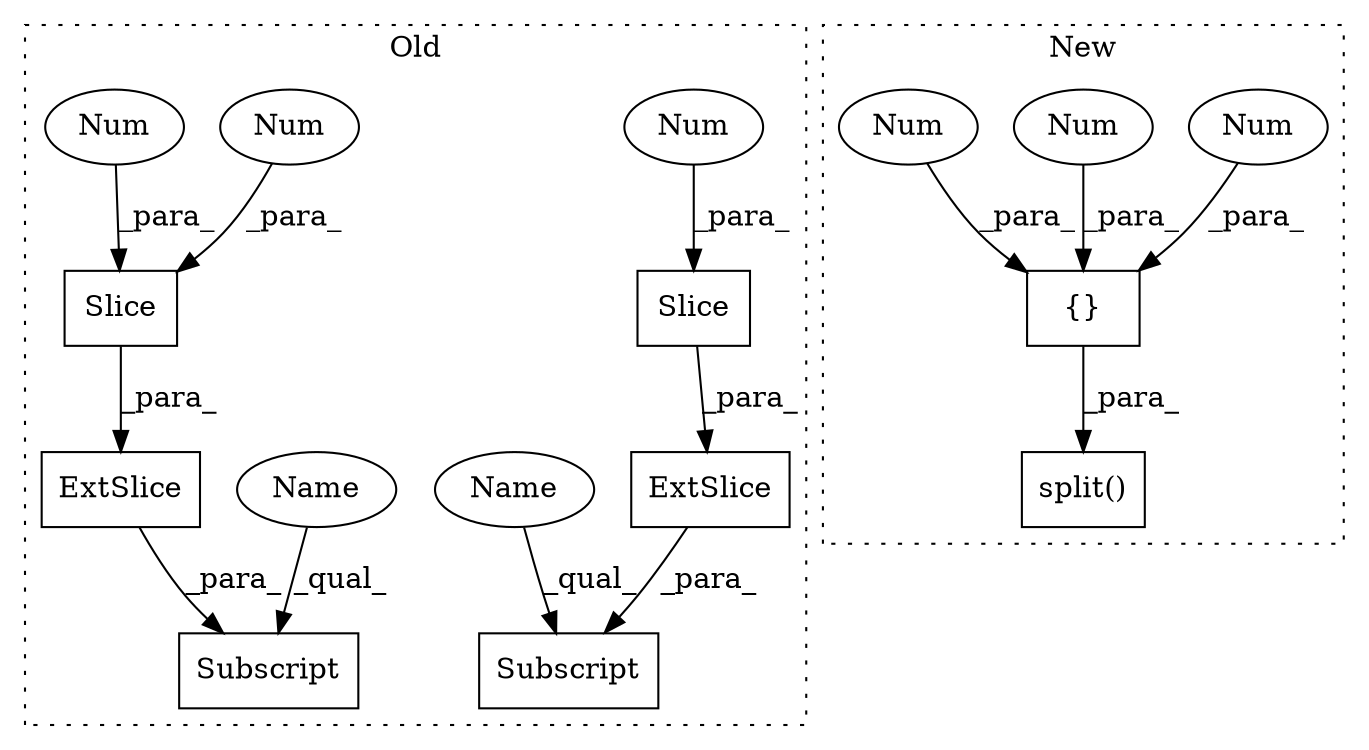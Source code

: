 digraph G {
subgraph cluster0 {
1 [label="ExtSlice" a="85" s="8985" l="5" shape="box"];
3 [label="Subscript" a="63" s="8985,0" l="13,0" shape="box"];
6 [label="Subscript" a="63" s="9180,0" l="12,0" shape="box"];
7 [label="ExtSlice" a="85" s="9180" l="5" shape="box"];
8 [label="Slice" a="80" s="9189" l="1" shape="box"];
9 [label="Num" a="76" s="9190" l="1" shape="ellipse"];
10 [label="Slice" a="80" s="8994" l="1" shape="box"];
11 [label="Num" a="76" s="8996" l="1" shape="ellipse"];
12 [label="Num" a="76" s="8994" l="1" shape="ellipse"];
15 [label="Name" a="87" s="9180" l="5" shape="ellipse"];
16 [label="Name" a="87" s="8985" l="5" shape="ellipse"];
label = "Old";
style="dotted";
}
subgraph cluster1 {
2 [label="split()" a="75" s="8804,8830" l="9,10" shape="box"];
4 [label="{}" a="59" s="8820,8829" l="1,0" shape="box"];
5 [label="Num" a="76" s="8821" l="1" shape="ellipse"];
13 [label="Num" a="76" s="8824" l="1" shape="ellipse"];
14 [label="Num" a="76" s="8827" l="2" shape="ellipse"];
label = "New";
style="dotted";
}
1 -> 3 [label="_para_"];
4 -> 2 [label="_para_"];
5 -> 4 [label="_para_"];
7 -> 6 [label="_para_"];
8 -> 7 [label="_para_"];
9 -> 8 [label="_para_"];
10 -> 1 [label="_para_"];
11 -> 10 [label="_para_"];
12 -> 10 [label="_para_"];
13 -> 4 [label="_para_"];
14 -> 4 [label="_para_"];
15 -> 6 [label="_qual_"];
16 -> 3 [label="_qual_"];
}